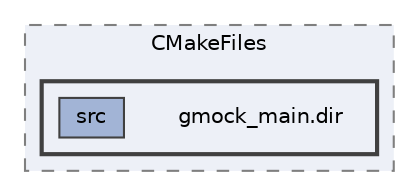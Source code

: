 digraph "googletest/build/googlemock/CMakeFiles/gmock_main.dir"
{
 // LATEX_PDF_SIZE
  bgcolor="transparent";
  edge [fontname=Helvetica,fontsize=10,labelfontname=Helvetica,labelfontsize=10];
  node [fontname=Helvetica,fontsize=10,shape=box,height=0.2,width=0.4];
  compound=true
  subgraph clusterdir_7f309d56ee62e4ac462c393b87feee5a {
    graph [ bgcolor="#edf0f7", pencolor="grey50", label="CMakeFiles", fontname=Helvetica,fontsize=10 style="filled,dashed", URL="dir_7f309d56ee62e4ac462c393b87feee5a.html",tooltip=""]
  subgraph clusterdir_ed04bc77a5959e65c3ab9dfcdd4b1066 {
    graph [ bgcolor="#edf0f7", pencolor="grey25", label="", fontname=Helvetica,fontsize=10 style="filled,bold", URL="dir_ed04bc77a5959e65c3ab9dfcdd4b1066.html",tooltip=""]
    dir_ed04bc77a5959e65c3ab9dfcdd4b1066 [shape=plaintext, label="gmock_main.dir"];
  dir_133cb4b098b566725a77d427b98de792 [label="src", fillcolor="#a2b4d6", color="grey25", style="filled", URL="dir_133cb4b098b566725a77d427b98de792.html",tooltip=""];
  }
  }
}
